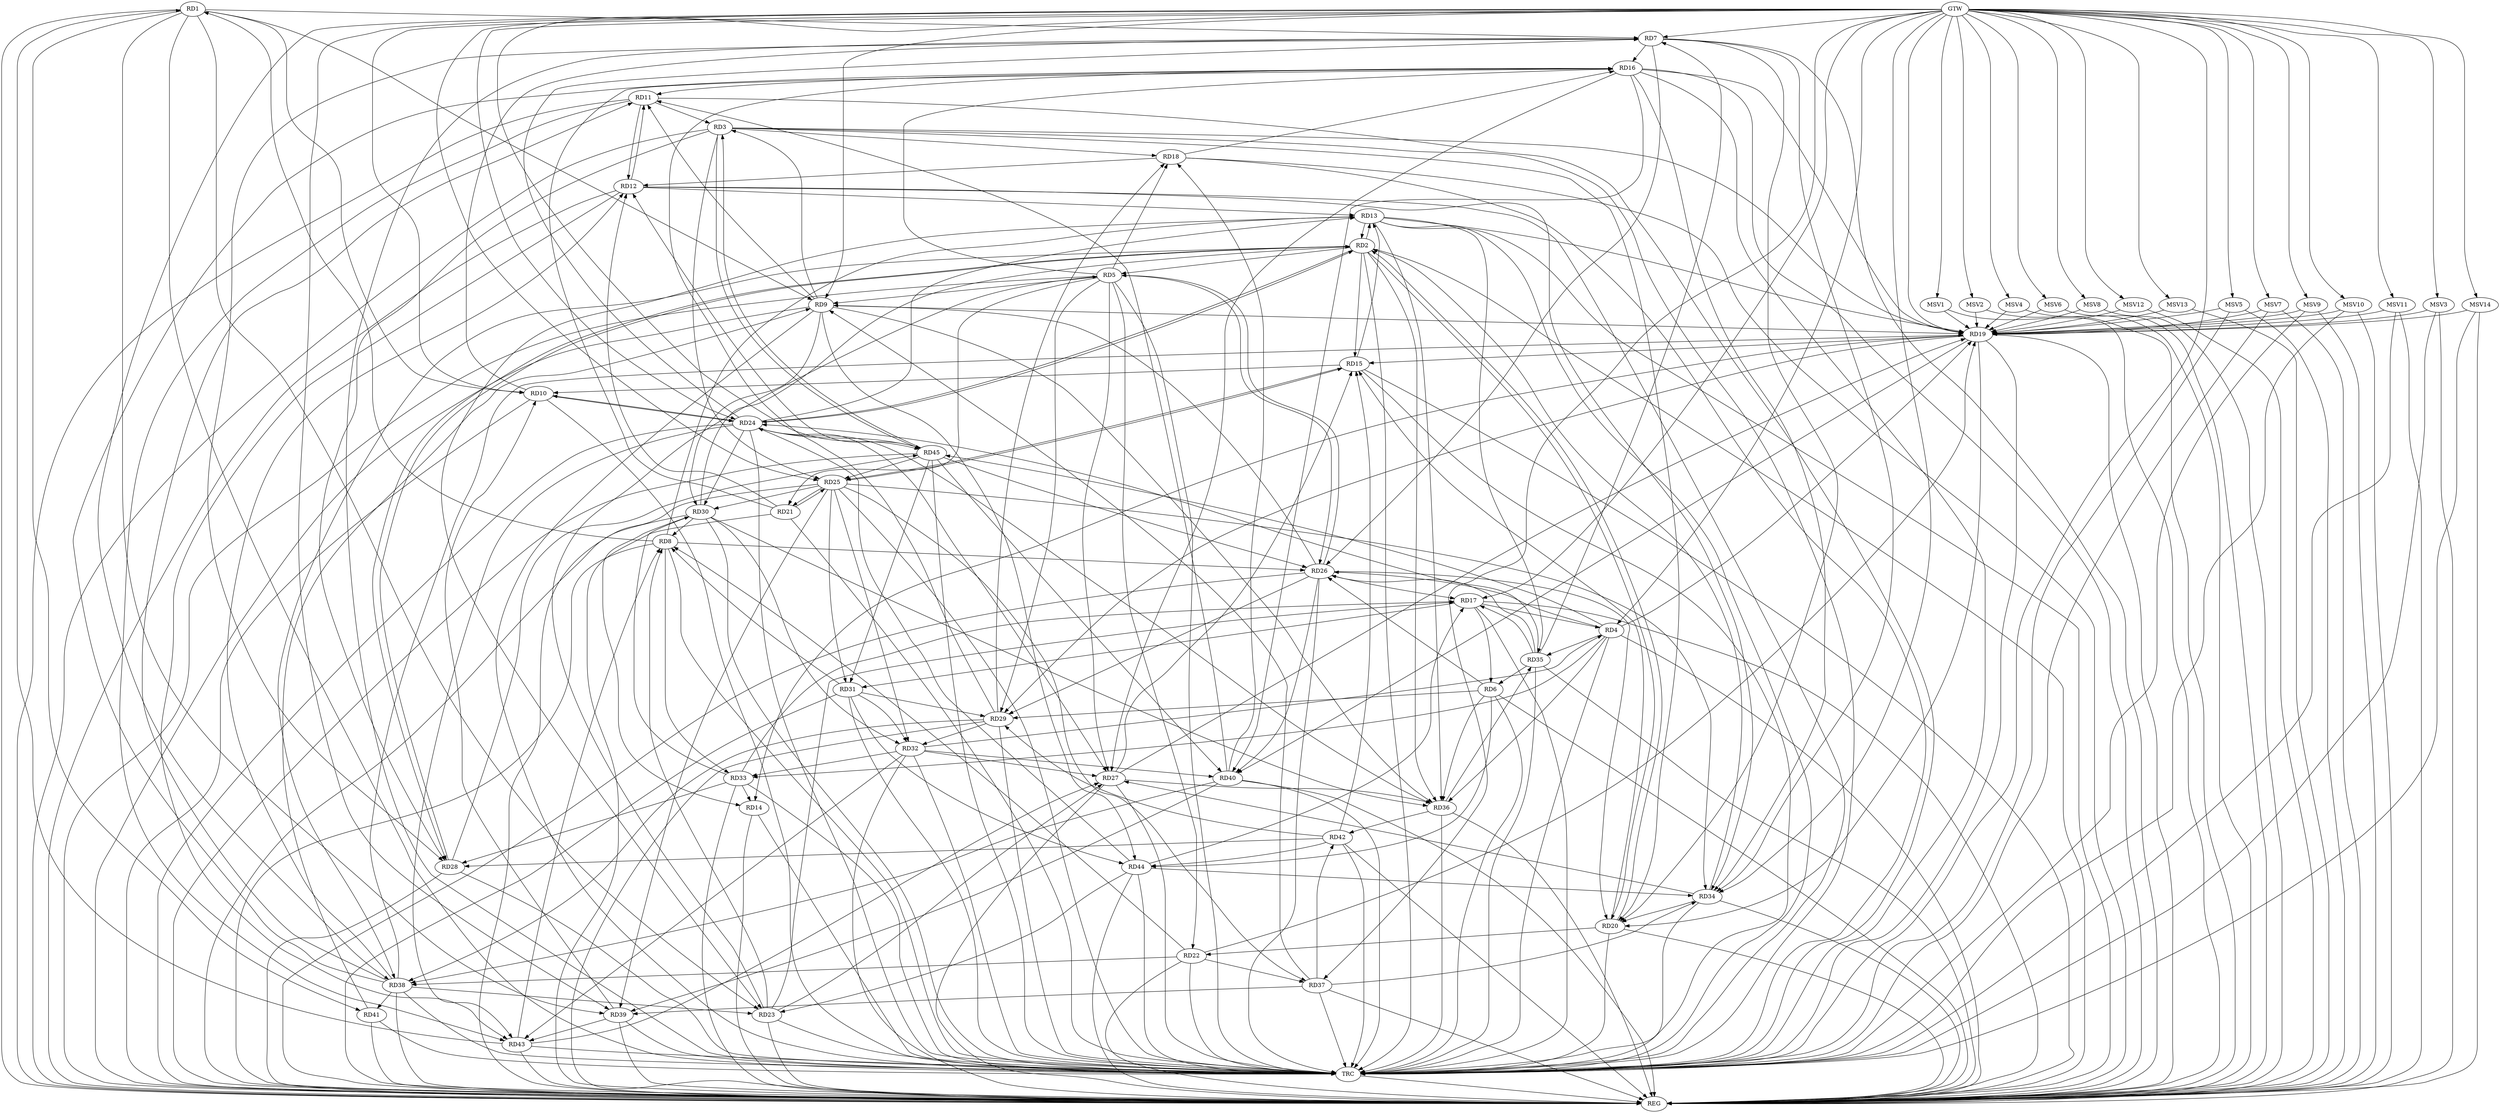 strict digraph G {
  RD1 [ label="RD1" ];
  RD2 [ label="RD2" ];
  RD3 [ label="RD3" ];
  RD4 [ label="RD4" ];
  RD5 [ label="RD5" ];
  RD6 [ label="RD6" ];
  RD7 [ label="RD7" ];
  RD8 [ label="RD8" ];
  RD9 [ label="RD9" ];
  RD10 [ label="RD10" ];
  RD11 [ label="RD11" ];
  RD12 [ label="RD12" ];
  RD13 [ label="RD13" ];
  RD14 [ label="RD14" ];
  RD15 [ label="RD15" ];
  RD16 [ label="RD16" ];
  RD17 [ label="RD17" ];
  RD18 [ label="RD18" ];
  RD19 [ label="RD19" ];
  RD20 [ label="RD20" ];
  RD21 [ label="RD21" ];
  RD22 [ label="RD22" ];
  RD23 [ label="RD23" ];
  RD24 [ label="RD24" ];
  RD25 [ label="RD25" ];
  RD26 [ label="RD26" ];
  RD27 [ label="RD27" ];
  RD28 [ label="RD28" ];
  RD29 [ label="RD29" ];
  RD30 [ label="RD30" ];
  RD31 [ label="RD31" ];
  RD32 [ label="RD32" ];
  RD33 [ label="RD33" ];
  RD34 [ label="RD34" ];
  RD35 [ label="RD35" ];
  RD36 [ label="RD36" ];
  RD37 [ label="RD37" ];
  RD38 [ label="RD38" ];
  RD39 [ label="RD39" ];
  RD40 [ label="RD40" ];
  RD41 [ label="RD41" ];
  RD42 [ label="RD42" ];
  RD43 [ label="RD43" ];
  RD44 [ label="RD44" ];
  RD45 [ label="RD45" ];
  GTW [ label="GTW" ];
  REG [ label="REG" ];
  TRC [ label="TRC" ];
  MSV1 [ label="MSV1" ];
  MSV2 [ label="MSV2" ];
  MSV3 [ label="MSV3" ];
  MSV4 [ label="MSV4" ];
  MSV5 [ label="MSV5" ];
  MSV6 [ label="MSV6" ];
  MSV7 [ label="MSV7" ];
  MSV8 [ label="MSV8" ];
  MSV9 [ label="MSV9" ];
  MSV10 [ label="MSV10" ];
  MSV11 [ label="MSV11" ];
  MSV12 [ label="MSV12" ];
  MSV13 [ label="MSV13" ];
  MSV14 [ label="MSV14" ];
  RD1 -> RD7;
  RD8 -> RD1;
  RD1 -> RD9;
  RD1 -> RD10;
  RD1 -> RD23;
  RD1 -> RD39;
  RD1 -> RD41;
  RD43 -> RD1;
  RD2 -> RD5;
  RD2 -> RD13;
  RD13 -> RD2;
  RD2 -> RD15;
  RD2 -> RD20;
  RD20 -> RD2;
  RD2 -> RD24;
  RD24 -> RD2;
  RD2 -> RD28;
  RD28 -> RD2;
  RD30 -> RD2;
  RD34 -> RD2;
  RD2 -> RD36;
  RD2 -> RD38;
  RD9 -> RD3;
  RD11 -> RD3;
  RD3 -> RD18;
  RD3 -> RD19;
  RD3 -> RD20;
  RD3 -> RD25;
  RD3 -> RD28;
  RD3 -> RD45;
  RD45 -> RD3;
  RD17 -> RD4;
  RD4 -> RD19;
  RD4 -> RD26;
  RD32 -> RD4;
  RD4 -> RD33;
  RD4 -> RD35;
  RD4 -> RD36;
  RD4 -> RD45;
  RD5 -> RD9;
  RD5 -> RD16;
  RD5 -> RD18;
  RD5 -> RD21;
  RD5 -> RD22;
  RD23 -> RD5;
  RD5 -> RD26;
  RD26 -> RD5;
  RD5 -> RD27;
  RD5 -> RD29;
  RD17 -> RD6;
  RD6 -> RD26;
  RD6 -> RD29;
  RD35 -> RD6;
  RD6 -> RD36;
  RD6 -> RD44;
  RD10 -> RD7;
  RD7 -> RD16;
  RD7 -> RD20;
  RD24 -> RD7;
  RD7 -> RD26;
  RD7 -> RD28;
  RD7 -> RD34;
  RD35 -> RD7;
  RD8 -> RD13;
  RD22 -> RD8;
  RD23 -> RD8;
  RD8 -> RD26;
  RD30 -> RD8;
  RD31 -> RD8;
  RD8 -> RD33;
  RD43 -> RD8;
  RD9 -> RD11;
  RD9 -> RD19;
  RD26 -> RD9;
  RD9 -> RD30;
  RD9 -> RD36;
  RD37 -> RD9;
  RD41 -> RD9;
  RD9 -> RD44;
  RD15 -> RD10;
  RD10 -> RD24;
  RD24 -> RD10;
  RD39 -> RD10;
  RD11 -> RD12;
  RD12 -> RD11;
  RD16 -> RD11;
  RD38 -> RD11;
  RD40 -> RD11;
  RD11 -> RD43;
  RD12 -> RD13;
  RD18 -> RD12;
  RD21 -> RD12;
  RD12 -> RD34;
  RD38 -> RD12;
  RD12 -> RD43;
  RD45 -> RD12;
  RD15 -> RD13;
  RD13 -> RD19;
  RD13 -> RD23;
  RD24 -> RD13;
  RD13 -> RD35;
  RD13 -> RD36;
  RD19 -> RD14;
  RD30 -> RD14;
  RD33 -> RD14;
  RD19 -> RD15;
  RD20 -> RD15;
  RD15 -> RD25;
  RD25 -> RD15;
  RD27 -> RD15;
  RD42 -> RD15;
  RD18 -> RD16;
  RD16 -> RD19;
  RD21 -> RD16;
  RD16 -> RD27;
  RD29 -> RD16;
  RD16 -> RD34;
  RD38 -> RD16;
  RD16 -> RD40;
  RD23 -> RD17;
  RD26 -> RD17;
  RD17 -> RD31;
  RD33 -> RD17;
  RD35 -> RD17;
  RD44 -> RD17;
  RD29 -> RD18;
  RD40 -> RD18;
  RD19 -> RD20;
  RD22 -> RD19;
  RD27 -> RD19;
  RD19 -> RD29;
  RD38 -> RD19;
  RD19 -> RD40;
  RD20 -> RD22;
  RD26 -> RD20;
  RD34 -> RD20;
  RD21 -> RD25;
  RD25 -> RD21;
  RD22 -> RD37;
  RD22 -> RD38;
  RD23 -> RD27;
  RD38 -> RD23;
  RD44 -> RD23;
  RD24 -> RD27;
  RD24 -> RD30;
  RD35 -> RD24;
  RD24 -> RD36;
  RD24 -> RD43;
  RD44 -> RD24;
  RD24 -> RD45;
  RD25 -> RD30;
  RD25 -> RD31;
  RD25 -> RD32;
  RD25 -> RD34;
  RD25 -> RD37;
  RD25 -> RD39;
  RD45 -> RD25;
  RD26 -> RD29;
  RD35 -> RD26;
  RD26 -> RD40;
  RD45 -> RD26;
  RD32 -> RD27;
  RD34 -> RD27;
  RD27 -> RD36;
  RD43 -> RD27;
  RD33 -> RD28;
  RD42 -> RD28;
  RD28 -> RD45;
  RD31 -> RD29;
  RD29 -> RD32;
  RD29 -> RD38;
  RD42 -> RD29;
  RD30 -> RD32;
  RD33 -> RD30;
  RD30 -> RD36;
  RD31 -> RD32;
  RD31 -> RD44;
  RD45 -> RD31;
  RD32 -> RD33;
  RD32 -> RD40;
  RD32 -> RD43;
  RD37 -> RD34;
  RD44 -> RD34;
  RD36 -> RD35;
  RD36 -> RD42;
  RD37 -> RD39;
  RD37 -> RD42;
  RD40 -> RD38;
  RD38 -> RD41;
  RD40 -> RD39;
  RD39 -> RD43;
  RD45 -> RD40;
  RD42 -> RD44;
  GTW -> RD10;
  GTW -> RD7;
  GTW -> RD39;
  GTW -> RD45;
  GTW -> RD38;
  GTW -> RD19;
  GTW -> RD9;
  GTW -> RD25;
  GTW -> RD4;
  GTW -> RD24;
  GTW -> RD37;
  GTW -> RD34;
  GTW -> RD17;
  RD1 -> REG;
  RD2 -> REG;
  RD3 -> REG;
  RD4 -> REG;
  RD5 -> REG;
  RD6 -> REG;
  RD7 -> REG;
  RD8 -> REG;
  RD9 -> REG;
  RD10 -> REG;
  RD11 -> REG;
  RD12 -> REG;
  RD13 -> REG;
  RD14 -> REG;
  RD15 -> REG;
  RD16 -> REG;
  RD17 -> REG;
  RD18 -> REG;
  RD19 -> REG;
  RD20 -> REG;
  RD21 -> REG;
  RD22 -> REG;
  RD23 -> REG;
  RD24 -> REG;
  RD25 -> REG;
  RD26 -> REG;
  RD27 -> REG;
  RD28 -> REG;
  RD29 -> REG;
  RD30 -> REG;
  RD31 -> REG;
  RD32 -> REG;
  RD33 -> REG;
  RD34 -> REG;
  RD35 -> REG;
  RD36 -> REG;
  RD37 -> REG;
  RD38 -> REG;
  RD39 -> REG;
  RD40 -> REG;
  RD41 -> REG;
  RD42 -> REG;
  RD43 -> REG;
  RD44 -> REG;
  RD45 -> REG;
  RD1 -> TRC;
  RD2 -> TRC;
  RD3 -> TRC;
  RD4 -> TRC;
  RD5 -> TRC;
  RD6 -> TRC;
  RD7 -> TRC;
  RD8 -> TRC;
  RD9 -> TRC;
  RD10 -> TRC;
  RD11 -> TRC;
  RD12 -> TRC;
  RD13 -> TRC;
  RD14 -> TRC;
  RD15 -> TRC;
  RD16 -> TRC;
  RD17 -> TRC;
  RD18 -> TRC;
  RD19 -> TRC;
  RD20 -> TRC;
  RD21 -> TRC;
  RD22 -> TRC;
  RD23 -> TRC;
  RD24 -> TRC;
  RD25 -> TRC;
  RD26 -> TRC;
  RD27 -> TRC;
  RD28 -> TRC;
  RD29 -> TRC;
  RD30 -> TRC;
  RD31 -> TRC;
  RD32 -> TRC;
  RD33 -> TRC;
  RD34 -> TRC;
  RD35 -> TRC;
  RD36 -> TRC;
  RD37 -> TRC;
  RD38 -> TRC;
  RD39 -> TRC;
  RD40 -> TRC;
  RD41 -> TRC;
  RD42 -> TRC;
  RD43 -> TRC;
  RD44 -> TRC;
  RD45 -> TRC;
  GTW -> TRC;
  TRC -> REG;
  MSV1 -> RD19;
  GTW -> MSV1;
  MSV1 -> REG;
  MSV2 -> RD19;
  MSV3 -> RD19;
  MSV4 -> RD19;
  MSV5 -> RD19;
  MSV6 -> RD19;
  MSV7 -> RD19;
  GTW -> MSV2;
  MSV2 -> REG;
  GTW -> MSV3;
  MSV3 -> REG;
  MSV3 -> TRC;
  GTW -> MSV4;
  MSV4 -> REG;
  GTW -> MSV5;
  MSV5 -> REG;
  MSV5 -> TRC;
  GTW -> MSV6;
  MSV6 -> REG;
  GTW -> MSV7;
  MSV7 -> REG;
  MSV7 -> TRC;
  MSV8 -> RD19;
  GTW -> MSV8;
  MSV8 -> REG;
  MSV9 -> RD19;
  GTW -> MSV9;
  MSV9 -> REG;
  MSV9 -> TRC;
  MSV10 -> RD19;
  GTW -> MSV10;
  MSV10 -> REG;
  MSV10 -> TRC;
  MSV11 -> RD19;
  MSV12 -> RD19;
  GTW -> MSV11;
  MSV11 -> REG;
  MSV11 -> TRC;
  GTW -> MSV12;
  MSV12 -> REG;
  MSV13 -> RD19;
  GTW -> MSV13;
  MSV13 -> REG;
  MSV14 -> RD19;
  GTW -> MSV14;
  MSV14 -> REG;
  MSV14 -> TRC;
}
